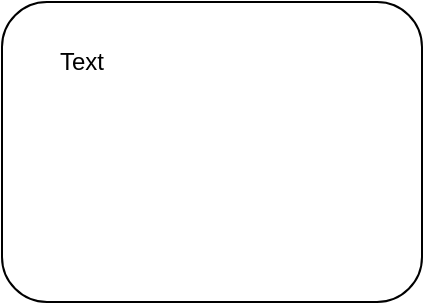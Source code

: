 <mxfile version="14.4.3" type="device"><diagram id="C5RBs43oDa-KdzZeNtuy" name="Page-1"><mxGraphModel dx="946" dy="628" grid="1" gridSize="10" guides="1" tooltips="1" connect="1" arrows="1" fold="1" page="1" pageScale="1" pageWidth="827" pageHeight="1169" math="0" shadow="0"><root><mxCell id="WIyWlLk6GJQsqaUBKTNV-0"/><mxCell id="WIyWlLk6GJQsqaUBKTNV-1" parent="WIyWlLk6GJQsqaUBKTNV-0"/><mxCell id="MJ2x_kzNfoN6lvsx3tEk-0" value="" style="rounded=1;whiteSpace=wrap;html=1;" vertex="1" parent="WIyWlLk6GJQsqaUBKTNV-1"><mxGeometry x="180" y="220" width="210" height="150" as="geometry"/></mxCell><mxCell id="MJ2x_kzNfoN6lvsx3tEk-1" value="Text" style="text;html=1;strokeColor=none;fillColor=none;align=center;verticalAlign=middle;whiteSpace=wrap;rounded=0;" vertex="1" parent="WIyWlLk6GJQsqaUBKTNV-1"><mxGeometry x="200" y="240" width="40" height="20" as="geometry"/></mxCell></root></mxGraphModel></diagram></mxfile>